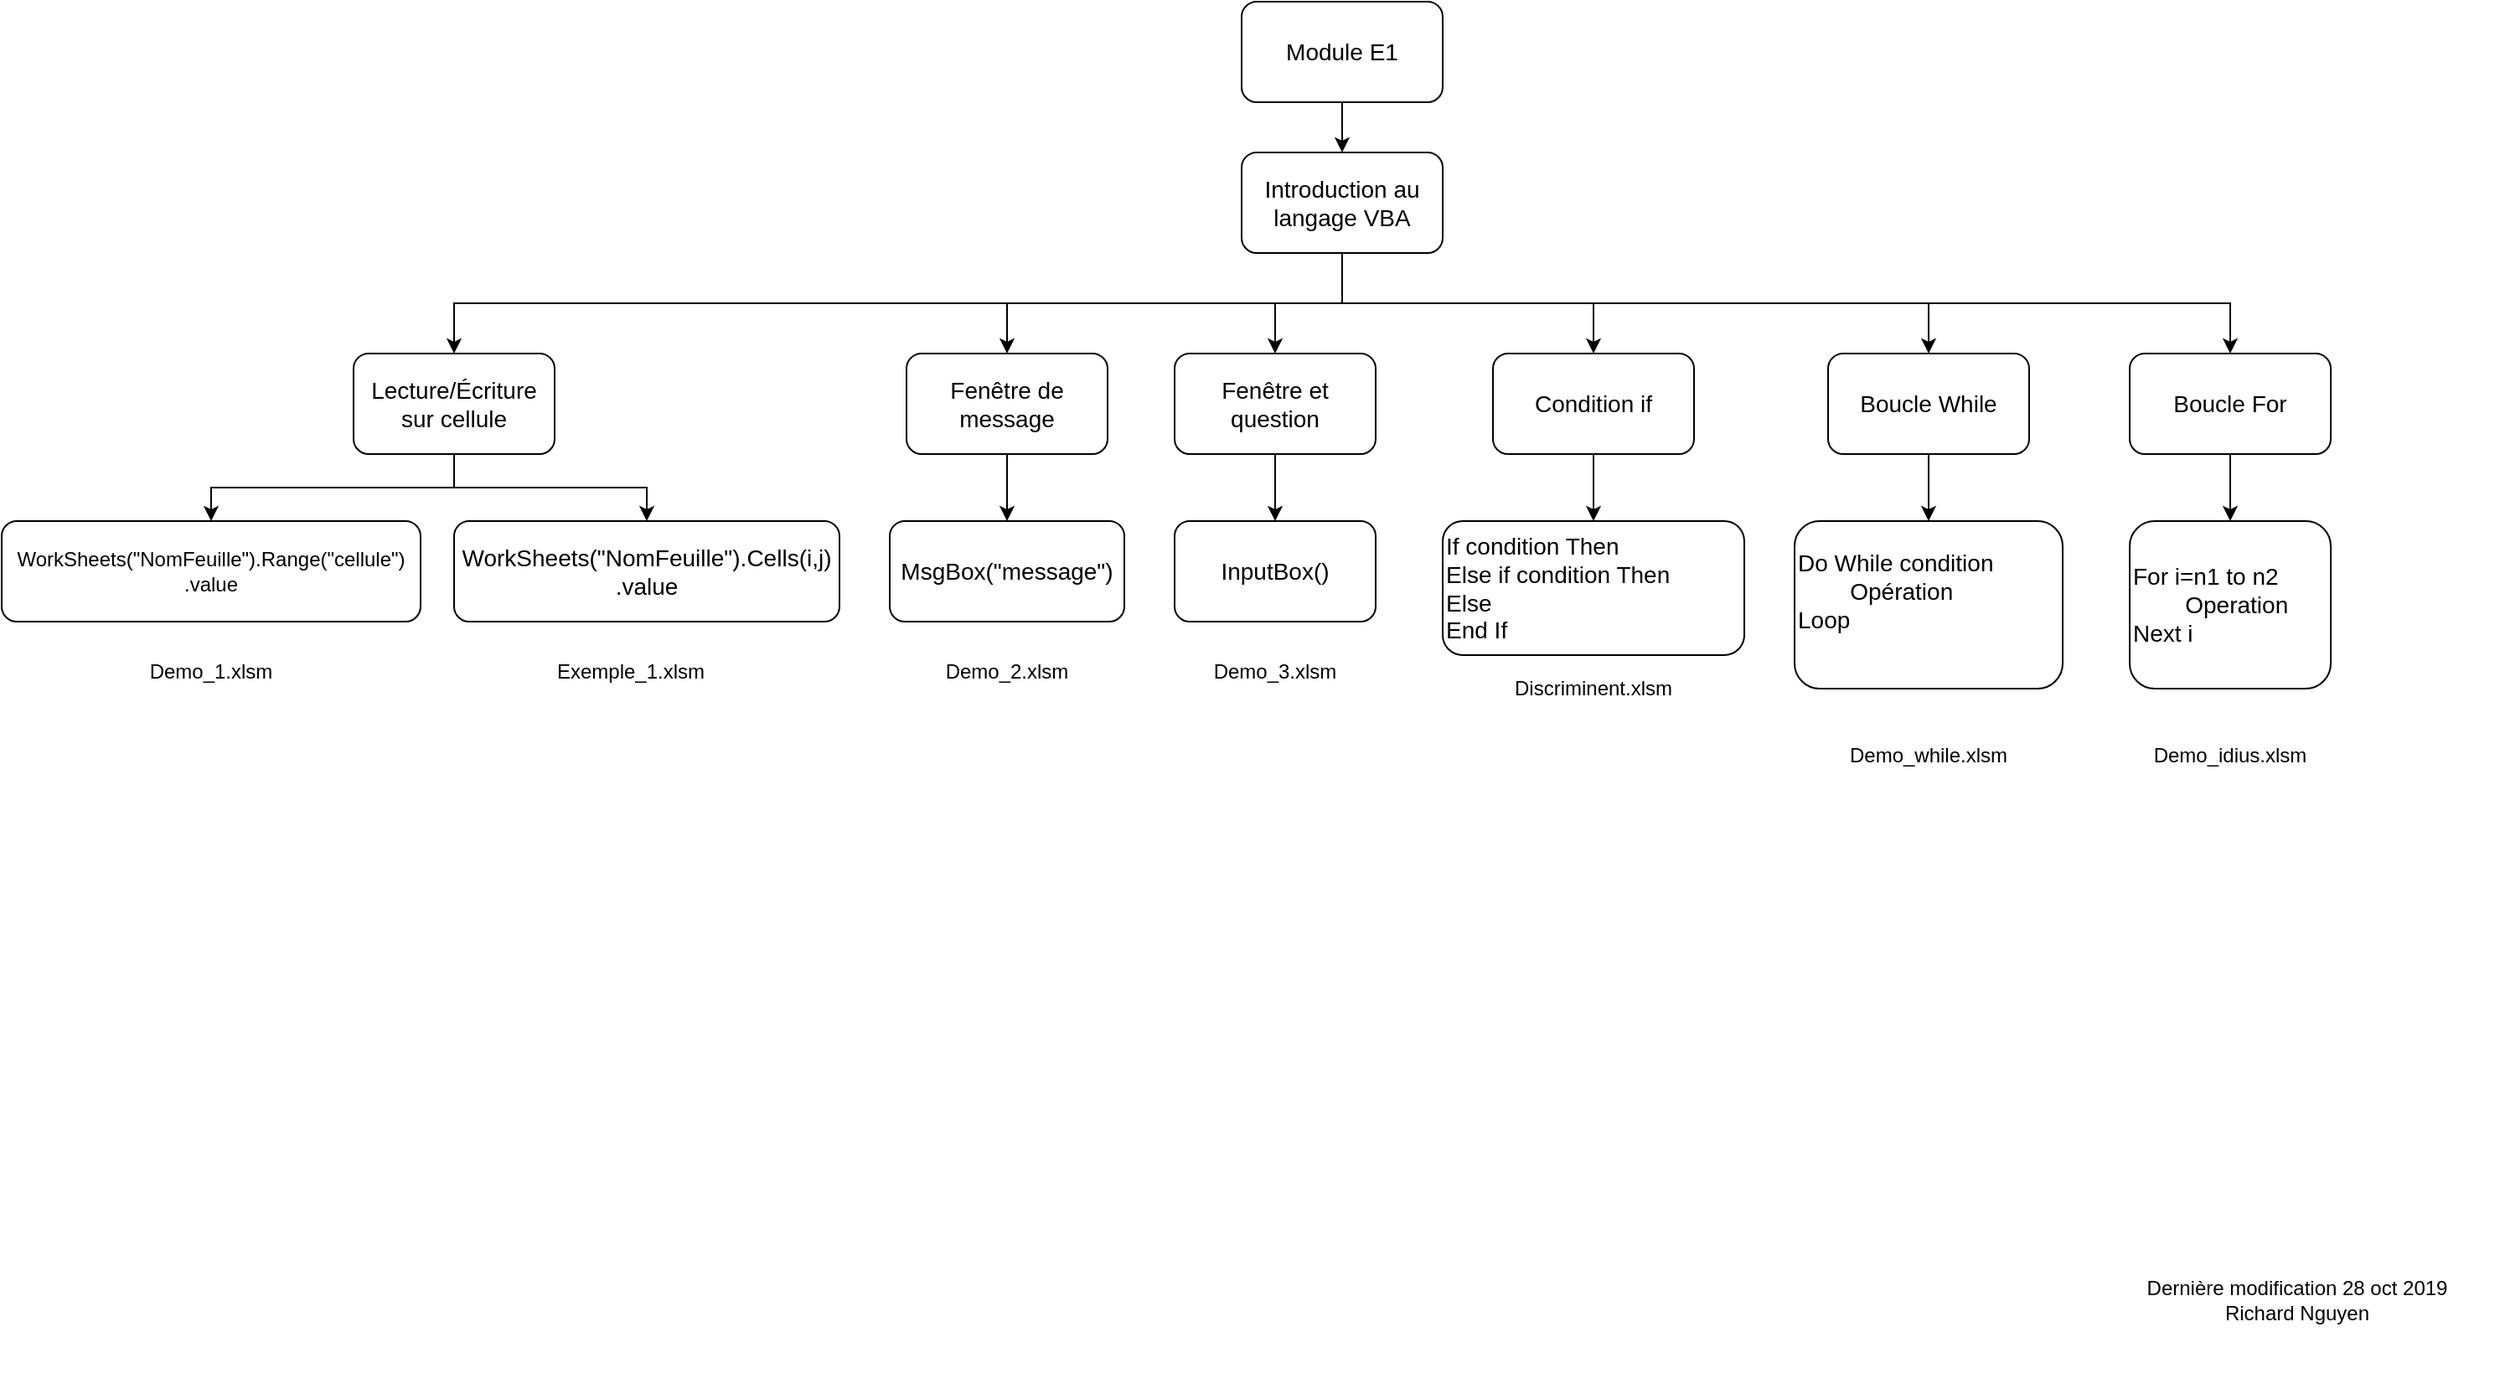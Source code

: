 <mxfile version="12.1.7" type="device" pages="1"><diagram name="Page-1" id="b98fa263-6416-c6ec-5b7d-78bf54ef71d0"><mxGraphModel dx="1408" dy="777" grid="1" gridSize="10" guides="1" tooltips="1" connect="1" arrows="1" fold="1" page="1" pageScale="1.5" pageWidth="1100" pageHeight="850" background="#ffffff" math="0" shadow="0"><root><mxCell id="0" style=";html=1;"/><mxCell id="1" style=";html=1;" parent="0"/><mxCell id="lP0RA0Cv4i-xt9iRxRJx-15" style="edgeStyle=orthogonalEdgeStyle;rounded=0;orthogonalLoop=1;jettySize=auto;html=1;exitX=0.5;exitY=1;exitDx=0;exitDy=0;entryX=0.5;entryY=0;entryDx=0;entryDy=0;" edge="1" parent="1" source="lP0RA0Cv4i-xt9iRxRJx-2" target="lP0RA0Cv4i-xt9iRxRJx-3"><mxGeometry relative="1" as="geometry"/></mxCell><mxCell id="lP0RA0Cv4i-xt9iRxRJx-2" value="&lt;font style=&quot;font-size: 14px&quot;&gt;Module E1&lt;br&gt;&lt;/font&gt;" style="rounded=1;whiteSpace=wrap;html=1;" vertex="1" parent="1"><mxGeometry x="780" y="70" width="120" height="60" as="geometry"/></mxCell><mxCell id="lP0RA0Cv4i-xt9iRxRJx-16" style="edgeStyle=orthogonalEdgeStyle;rounded=0;orthogonalLoop=1;jettySize=auto;html=1;exitX=0.5;exitY=1;exitDx=0;exitDy=0;entryX=0.5;entryY=0;entryDx=0;entryDy=0;" edge="1" parent="1" source="lP0RA0Cv4i-xt9iRxRJx-3" target="lP0RA0Cv4i-xt9iRxRJx-4"><mxGeometry relative="1" as="geometry"/></mxCell><mxCell id="lP0RA0Cv4i-xt9iRxRJx-17" style="edgeStyle=orthogonalEdgeStyle;rounded=0;orthogonalLoop=1;jettySize=auto;html=1;exitX=0.5;exitY=1;exitDx=0;exitDy=0;entryX=0.5;entryY=0;entryDx=0;entryDy=0;" edge="1" parent="1" source="lP0RA0Cv4i-xt9iRxRJx-3" target="lP0RA0Cv4i-xt9iRxRJx-5"><mxGeometry relative="1" as="geometry"/></mxCell><mxCell id="lP0RA0Cv4i-xt9iRxRJx-18" style="edgeStyle=orthogonalEdgeStyle;rounded=0;orthogonalLoop=1;jettySize=auto;html=1;exitX=0.5;exitY=1;exitDx=0;exitDy=0;entryX=0.5;entryY=0;entryDx=0;entryDy=0;" edge="1" parent="1" source="lP0RA0Cv4i-xt9iRxRJx-3" target="lP0RA0Cv4i-xt9iRxRJx-6"><mxGeometry relative="1" as="geometry"/></mxCell><mxCell id="lP0RA0Cv4i-xt9iRxRJx-19" style="edgeStyle=orthogonalEdgeStyle;rounded=0;orthogonalLoop=1;jettySize=auto;html=1;exitX=0.5;exitY=1;exitDx=0;exitDy=0;entryX=0.5;entryY=0;entryDx=0;entryDy=0;" edge="1" parent="1" source="lP0RA0Cv4i-xt9iRxRJx-3" target="lP0RA0Cv4i-xt9iRxRJx-7"><mxGeometry relative="1" as="geometry"/></mxCell><mxCell id="lP0RA0Cv4i-xt9iRxRJx-20" style="edgeStyle=orthogonalEdgeStyle;rounded=0;orthogonalLoop=1;jettySize=auto;html=1;exitX=0.5;exitY=1;exitDx=0;exitDy=0;entryX=0.5;entryY=0;entryDx=0;entryDy=0;" edge="1" parent="1" source="lP0RA0Cv4i-xt9iRxRJx-3" target="lP0RA0Cv4i-xt9iRxRJx-8"><mxGeometry relative="1" as="geometry"/></mxCell><mxCell id="lP0RA0Cv4i-xt9iRxRJx-35" style="edgeStyle=orthogonalEdgeStyle;rounded=0;orthogonalLoop=1;jettySize=auto;html=1;exitX=0.5;exitY=1;exitDx=0;exitDy=0;" edge="1" parent="1" source="lP0RA0Cv4i-xt9iRxRJx-3" target="lP0RA0Cv4i-xt9iRxRJx-33"><mxGeometry relative="1" as="geometry"/></mxCell><mxCell id="lP0RA0Cv4i-xt9iRxRJx-3" value="&lt;font style=&quot;font-size: 14px&quot;&gt;Introduction au langage VBA&lt;br&gt;&lt;/font&gt;" style="rounded=1;whiteSpace=wrap;html=1;" vertex="1" parent="1"><mxGeometry x="780" y="160" width="120" height="60" as="geometry"/></mxCell><mxCell id="lP0RA0Cv4i-xt9iRxRJx-22" style="edgeStyle=orthogonalEdgeStyle;rounded=0;orthogonalLoop=1;jettySize=auto;html=1;exitX=0.5;exitY=1;exitDx=0;exitDy=0;entryX=0.5;entryY=0;entryDx=0;entryDy=0;" edge="1" parent="1" source="lP0RA0Cv4i-xt9iRxRJx-4" target="lP0RA0Cv4i-xt9iRxRJx-9"><mxGeometry relative="1" as="geometry"/></mxCell><mxCell id="lP0RA0Cv4i-xt9iRxRJx-23" style="edgeStyle=orthogonalEdgeStyle;rounded=0;orthogonalLoop=1;jettySize=auto;html=1;exitX=0.5;exitY=1;exitDx=0;exitDy=0;entryX=0.5;entryY=0;entryDx=0;entryDy=0;" edge="1" parent="1" source="lP0RA0Cv4i-xt9iRxRJx-4" target="lP0RA0Cv4i-xt9iRxRJx-10"><mxGeometry relative="1" as="geometry"/></mxCell><mxCell id="lP0RA0Cv4i-xt9iRxRJx-4" value="&lt;font style=&quot;font-size: 14px&quot;&gt;Lecture/Écriture sur cellule&lt;/font&gt;" style="rounded=1;whiteSpace=wrap;html=1;" vertex="1" parent="1"><mxGeometry x="250" y="280" width="120" height="60" as="geometry"/></mxCell><mxCell id="lP0RA0Cv4i-xt9iRxRJx-24" style="edgeStyle=orthogonalEdgeStyle;rounded=0;orthogonalLoop=1;jettySize=auto;html=1;exitX=0.5;exitY=1;exitDx=0;exitDy=0;entryX=0.5;entryY=0;entryDx=0;entryDy=0;" edge="1" parent="1" source="lP0RA0Cv4i-xt9iRxRJx-5" target="lP0RA0Cv4i-xt9iRxRJx-11"><mxGeometry relative="1" as="geometry"/></mxCell><mxCell id="lP0RA0Cv4i-xt9iRxRJx-5" value="&lt;font style=&quot;font-size: 14px&quot;&gt;Fenêtre de message&lt;/font&gt;" style="rounded=1;whiteSpace=wrap;html=1;" vertex="1" parent="1"><mxGeometry x="580" y="280" width="120" height="60" as="geometry"/></mxCell><mxCell id="lP0RA0Cv4i-xt9iRxRJx-25" style="edgeStyle=orthogonalEdgeStyle;rounded=0;orthogonalLoop=1;jettySize=auto;html=1;exitX=0.5;exitY=1;exitDx=0;exitDy=0;entryX=0.5;entryY=0;entryDx=0;entryDy=0;" edge="1" parent="1" source="lP0RA0Cv4i-xt9iRxRJx-6" target="lP0RA0Cv4i-xt9iRxRJx-12"><mxGeometry relative="1" as="geometry"/></mxCell><mxCell id="lP0RA0Cv4i-xt9iRxRJx-6" value="&lt;font style=&quot;font-size: 14px&quot;&gt;Fenêtre et question&lt;/font&gt;" style="rounded=1;whiteSpace=wrap;html=1;" vertex="1" parent="1"><mxGeometry x="740" y="280" width="120" height="60" as="geometry"/></mxCell><mxCell id="lP0RA0Cv4i-xt9iRxRJx-26" style="edgeStyle=orthogonalEdgeStyle;rounded=0;orthogonalLoop=1;jettySize=auto;html=1;exitX=0.5;exitY=1;exitDx=0;exitDy=0;entryX=0.5;entryY=0;entryDx=0;entryDy=0;" edge="1" parent="1" source="lP0RA0Cv4i-xt9iRxRJx-7" target="lP0RA0Cv4i-xt9iRxRJx-13"><mxGeometry relative="1" as="geometry"/></mxCell><mxCell id="lP0RA0Cv4i-xt9iRxRJx-7" value="&lt;font style=&quot;font-size: 14px&quot;&gt;Boucle While&lt;/font&gt;" style="rounded=1;whiteSpace=wrap;html=1;" vertex="1" parent="1"><mxGeometry x="1130" y="280" width="120" height="60" as="geometry"/></mxCell><mxCell id="lP0RA0Cv4i-xt9iRxRJx-27" style="edgeStyle=orthogonalEdgeStyle;rounded=0;orthogonalLoop=1;jettySize=auto;html=1;exitX=0.5;exitY=1;exitDx=0;exitDy=0;entryX=0.5;entryY=0;entryDx=0;entryDy=0;" edge="1" parent="1" source="lP0RA0Cv4i-xt9iRxRJx-8" target="lP0RA0Cv4i-xt9iRxRJx-14"><mxGeometry relative="1" as="geometry"/></mxCell><mxCell id="lP0RA0Cv4i-xt9iRxRJx-8" value="&lt;font style=&quot;font-size: 14px&quot;&gt;Boucle For&lt;/font&gt;" style="rounded=1;whiteSpace=wrap;html=1;" vertex="1" parent="1"><mxGeometry x="1310" y="280" width="120" height="60" as="geometry"/></mxCell><mxCell id="lP0RA0Cv4i-xt9iRxRJx-9" value="&lt;div&gt;WorkSheets(&quot;NomFeuille&quot;).Range(&quot;cellule&quot;)&lt;/div&gt;&lt;div&gt;.value&lt;br&gt;&lt;/div&gt;" style="rounded=1;whiteSpace=wrap;html=1;" vertex="1" parent="1"><mxGeometry x="40" y="380" width="250" height="60" as="geometry"/></mxCell><mxCell id="lP0RA0Cv4i-xt9iRxRJx-10" value="&lt;div style=&quot;font-size: 14px&quot;&gt;&lt;font style=&quot;font-size: 14px&quot;&gt;WorkSheets(&quot;NomFeuille&quot;).Cells(i,j)&lt;/font&gt;&lt;/div&gt;&lt;div style=&quot;font-size: 14px&quot;&gt;&lt;font style=&quot;font-size: 14px&quot;&gt;.value&lt;br&gt;&lt;/font&gt;&lt;/div&gt;" style="rounded=1;whiteSpace=wrap;html=1;" vertex="1" parent="1"><mxGeometry x="310" y="380" width="230" height="60" as="geometry"/></mxCell><mxCell id="lP0RA0Cv4i-xt9iRxRJx-11" value="&lt;font style=&quot;font-size: 14px&quot;&gt;MsgBox(&quot;message&quot;)&lt;/font&gt;" style="rounded=1;whiteSpace=wrap;html=1;" vertex="1" parent="1"><mxGeometry x="570" y="380" width="140" height="60" as="geometry"/></mxCell><mxCell id="lP0RA0Cv4i-xt9iRxRJx-12" value="&lt;font style=&quot;font-size: 14px&quot;&gt;InputBox()&lt;/font&gt;" style="rounded=1;whiteSpace=wrap;html=1;" vertex="1" parent="1"><mxGeometry x="740" y="380" width="120" height="60" as="geometry"/></mxCell><mxCell id="lP0RA0Cv4i-xt9iRxRJx-13" value="&lt;div style=&quot;font-size: 14px&quot;&gt;&lt;font style=&quot;font-size: 14px&quot;&gt;Do While condition&lt;/font&gt;&lt;/div&gt;&lt;div style=&quot;font-size: 14px&quot;&gt;&lt;font style=&quot;font-size: 14px&quot;&gt;&amp;nbsp;&amp;nbsp;&amp;nbsp;&amp;nbsp;&amp;nbsp;&amp;nbsp;&amp;nbsp; Opération&lt;/font&gt;&lt;/div&gt;&lt;div style=&quot;font-size: 14px&quot; align=&quot;left&quot;&gt;&lt;font style=&quot;font-size: 14px&quot;&gt;Loop&lt;br&gt;&lt;/font&gt;&lt;/div&gt;&lt;div style=&quot;font-size: 14px&quot;&gt;&lt;font style=&quot;font-size: 14px&quot;&gt;&lt;br&gt;&lt;/font&gt;&lt;/div&gt;" style="rounded=1;whiteSpace=wrap;html=1;align=left;" vertex="1" parent="1"><mxGeometry x="1110" y="380" width="160" height="100" as="geometry"/></mxCell><mxCell id="lP0RA0Cv4i-xt9iRxRJx-14" value="&lt;div style=&quot;font-size: 14px&quot;&gt;&lt;font style=&quot;font-size: 14px&quot;&gt;For i=n1 to n2 &lt;br&gt;&lt;/font&gt;&lt;/div&gt;&lt;div style=&quot;font-size: 14px&quot;&gt;&lt;font style=&quot;font-size: 14px&quot;&gt;&amp;nbsp;&amp;nbsp;&amp;nbsp;&amp;nbsp;&amp;nbsp;&amp;nbsp;&amp;nbsp; Operation&lt;/font&gt;&lt;/div&gt;&lt;div style=&quot;font-size: 14px&quot; align=&quot;left&quot;&gt;&lt;font style=&quot;font-size: 14px&quot;&gt;Next i&lt;br&gt;&lt;/font&gt;&lt;/div&gt;" style="rounded=1;whiteSpace=wrap;html=1;align=left;" vertex="1" parent="1"><mxGeometry x="1310" y="380" width="120" height="100" as="geometry"/></mxCell><mxCell id="lP0RA0Cv4i-xt9iRxRJx-28" value="Demo_1.xlsm" style="text;html=1;strokeColor=none;fillColor=none;align=center;verticalAlign=middle;whiteSpace=wrap;rounded=0;" vertex="1" parent="1"><mxGeometry x="55" y="430" width="220" height="80" as="geometry"/></mxCell><mxCell id="lP0RA0Cv4i-xt9iRxRJx-29" value="Exemple_1.xlsm" style="text;html=1;strokeColor=none;fillColor=none;align=center;verticalAlign=middle;whiteSpace=wrap;rounded=0;" vertex="1" parent="1"><mxGeometry x="342.5" y="440" width="145" height="60" as="geometry"/></mxCell><mxCell id="lP0RA0Cv4i-xt9iRxRJx-30" value="Demo_2.xlsm" style="text;html=1;strokeColor=none;fillColor=none;align=center;verticalAlign=middle;whiteSpace=wrap;rounded=0;" vertex="1" parent="1"><mxGeometry x="565" y="440" width="150" height="60" as="geometry"/></mxCell><mxCell id="lP0RA0Cv4i-xt9iRxRJx-32" value="Demo_3.xlsm" style="text;html=1;strokeColor=none;fillColor=none;align=center;verticalAlign=middle;whiteSpace=wrap;rounded=0;" vertex="1" parent="1"><mxGeometry x="740" y="440" width="120" height="60" as="geometry"/></mxCell><mxCell id="lP0RA0Cv4i-xt9iRxRJx-36" style="edgeStyle=orthogonalEdgeStyle;rounded=0;orthogonalLoop=1;jettySize=auto;html=1;exitX=0.5;exitY=1;exitDx=0;exitDy=0;entryX=0.5;entryY=0;entryDx=0;entryDy=0;" edge="1" parent="1" source="lP0RA0Cv4i-xt9iRxRJx-33" target="lP0RA0Cv4i-xt9iRxRJx-34"><mxGeometry relative="1" as="geometry"/></mxCell><mxCell id="lP0RA0Cv4i-xt9iRxRJx-33" value="&lt;font style=&quot;font-size: 14px&quot;&gt;Condition if&lt;/font&gt;" style="rounded=1;whiteSpace=wrap;html=1;" vertex="1" parent="1"><mxGeometry x="930" y="280" width="120" height="60" as="geometry"/></mxCell><mxCell id="lP0RA0Cv4i-xt9iRxRJx-34" value="&lt;div style=&quot;font-size: 14px&quot;&gt;&lt;font style=&quot;font-size: 14px&quot;&gt;If condition Then&lt;/font&gt;&lt;/div&gt;&lt;div style=&quot;font-size: 14px&quot;&gt;&lt;font style=&quot;font-size: 14px&quot;&gt;Else if condition Then&lt;/font&gt;&lt;/div&gt;&lt;div style=&quot;font-size: 14px&quot;&gt;&lt;font style=&quot;font-size: 14px&quot;&gt;Else&lt;/font&gt;&lt;/div&gt;&lt;div style=&quot;font-size: 14px&quot; align=&quot;left&quot;&gt;&lt;font style=&quot;font-size: 14px&quot;&gt;End If&lt;br&gt;&lt;/font&gt;&lt;/div&gt;" style="rounded=1;whiteSpace=wrap;html=1;align=left;" vertex="1" parent="1"><mxGeometry x="900" y="380" width="180" height="80" as="geometry"/></mxCell><mxCell id="lP0RA0Cv4i-xt9iRxRJx-37" value="Discriminent.xlsm" style="text;html=1;strokeColor=none;fillColor=none;align=center;verticalAlign=middle;whiteSpace=wrap;rounded=0;" vertex="1" parent="1"><mxGeometry x="915" y="450" width="150" height="60" as="geometry"/></mxCell><mxCell id="lP0RA0Cv4i-xt9iRxRJx-38" value="Demo_while.xlsm" style="text;html=1;strokeColor=none;fillColor=none;align=center;verticalAlign=middle;whiteSpace=wrap;rounded=0;" vertex="1" parent="1"><mxGeometry x="1135" y="490" width="110" height="60" as="geometry"/></mxCell><mxCell id="lP0RA0Cv4i-xt9iRxRJx-39" value="Demo_idius.xlsm" style="text;html=1;strokeColor=none;fillColor=none;align=center;verticalAlign=middle;whiteSpace=wrap;rounded=0;" vertex="1" parent="1"><mxGeometry x="1310" y="495" width="120" height="50" as="geometry"/></mxCell><mxCell id="lP0RA0Cv4i-xt9iRxRJx-40" value="&lt;div&gt;Dernière modification 28 oct 2019&lt;/div&gt;&lt;div&gt;Richard Nguyen&lt;br&gt;&lt;/div&gt;" style="text;html=1;strokeColor=none;fillColor=none;align=center;verticalAlign=middle;whiteSpace=wrap;rounded=0;" vertex="1" parent="1"><mxGeometry x="1290" y="790" width="240" height="110" as="geometry"/></mxCell></root></mxGraphModel></diagram></mxfile>